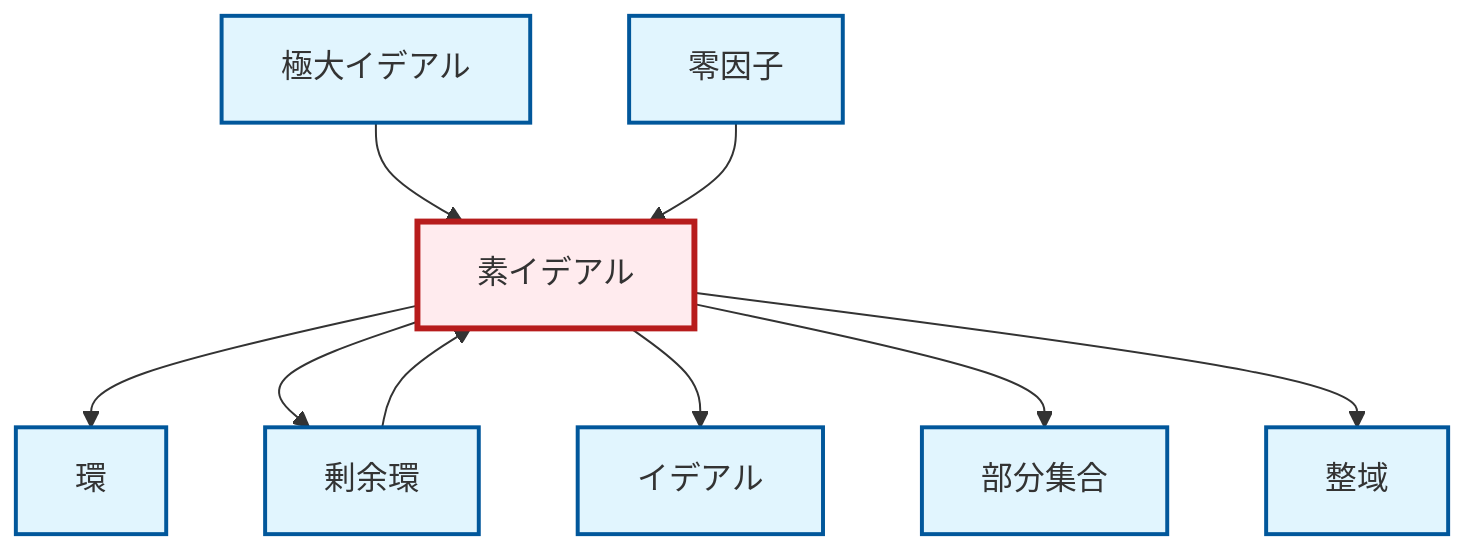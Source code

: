 graph TD
    classDef definition fill:#e1f5fe,stroke:#01579b,stroke-width:2px
    classDef theorem fill:#f3e5f5,stroke:#4a148c,stroke-width:2px
    classDef axiom fill:#fff3e0,stroke:#e65100,stroke-width:2px
    classDef example fill:#e8f5e9,stroke:#1b5e20,stroke-width:2px
    classDef current fill:#ffebee,stroke:#b71c1c,stroke-width:3px
    def-maximal-ideal["極大イデアル"]:::definition
    def-integral-domain["整域"]:::definition
    def-ideal["イデアル"]:::definition
    def-zero-divisor["零因子"]:::definition
    def-subset["部分集合"]:::definition
    def-ring["環"]:::definition
    def-prime-ideal["素イデアル"]:::definition
    def-quotient-ring["剰余環"]:::definition
    def-prime-ideal --> def-ring
    def-maximal-ideal --> def-prime-ideal
    def-prime-ideal --> def-quotient-ring
    def-zero-divisor --> def-prime-ideal
    def-quotient-ring --> def-prime-ideal
    def-prime-ideal --> def-ideal
    def-prime-ideal --> def-subset
    def-prime-ideal --> def-integral-domain
    class def-prime-ideal current